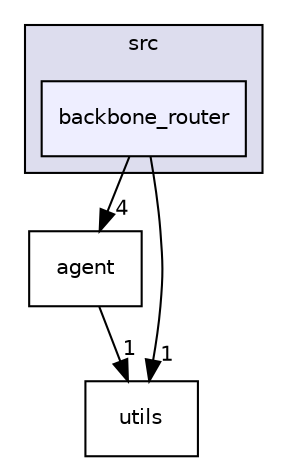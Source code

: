 digraph "src/backbone_router" {
  compound=true
  node [ fontsize="10", fontname="Helvetica"];
  edge [ labelfontsize="10", labelfontname="Helvetica"];
  subgraph clusterdir_68267d1309a1af8e8297ef4c3efbcdba {
    graph [ bgcolor="#ddddee", pencolor="black", label="src" fontname="Helvetica", fontsize="10", URL="dir_68267d1309a1af8e8297ef4c3efbcdba.html"]
  dir_c5e935f5d852677059a1ea4c3bf13367 [shape=box, label="backbone_router", style="filled", fillcolor="#eeeeff", pencolor="black", URL="dir_c5e935f5d852677059a1ea4c3bf13367.html"];
  }
  dir_7a595b6a07cd8b16c4e5e314d67cc75b [shape=box label="agent" URL="dir_7a595b6a07cd8b16c4e5e314d67cc75b.html"];
  dir_313caf1132e152dd9b58bea13a4052ca [shape=box label="utils" URL="dir_313caf1132e152dd9b58bea13a4052ca.html"];
  dir_c5e935f5d852677059a1ea4c3bf13367->dir_7a595b6a07cd8b16c4e5e314d67cc75b [headlabel="4", labeldistance=1.5 headhref="dir_000005_000003.html"];
  dir_c5e935f5d852677059a1ea4c3bf13367->dir_313caf1132e152dd9b58bea13a4052ca [headlabel="1", labeldistance=1.5 headhref="dir_000005_000015.html"];
  dir_7a595b6a07cd8b16c4e5e314d67cc75b->dir_313caf1132e152dd9b58bea13a4052ca [headlabel="1", labeldistance=1.5 headhref="dir_000003_000015.html"];
}

